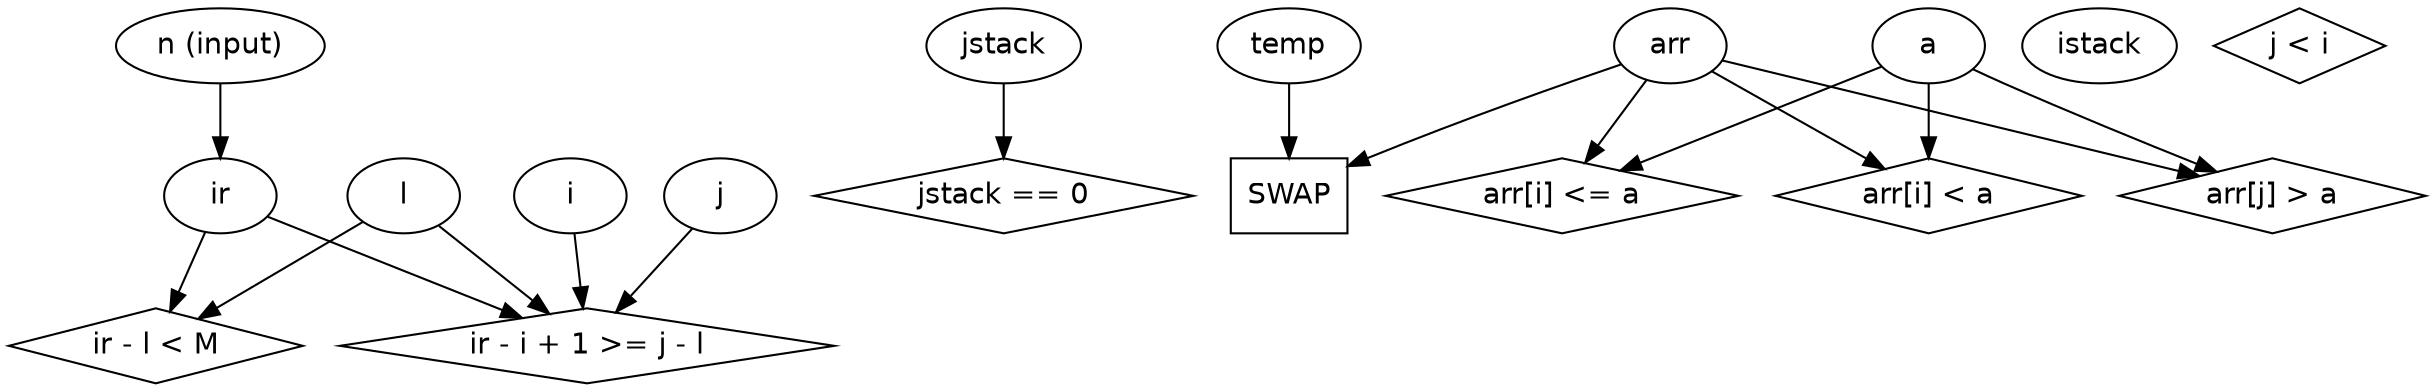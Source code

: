 digraph DFG {
    node [shape=ellipse, fontname="Helvetica"];
    edge [fontname="Helvetica"];

    // Variaveis e operacoes
    n [label="n (input)"];
    ir [label="ir"];
    l [label="l"];
    jstack [label="jstack"];
    arr [label="arr"];
    istack [label="istack"];
    temp [label="temp"];
    a [label="a"];

    // Operacoes
    op_cond1 [label="ir - l < M", shape=diamond];
    op_swap [label="SWAP", shape=box];
    op_cond2 [label="arr[i] <= a", shape=diamond];
    op_cond3 [label="jstack == 0", shape=diamond];
    op_cond4 [label="arr[i] < a", shape=diamond];
    op_cond5 [label="arr[j] > a", shape=diamond];
    op_cond6 [label="j < i", shape=diamond];
    op_cond7 [label="ir - i + 1 >= j - l", shape=diamond];

    // Fluxo de dados
    n -> ir;
    ir -> op_cond1;
    l -> op_cond1;
    arr -> op_swap;
    temp -> op_swap;
    arr -> op_cond2;
    a -> op_cond2;
    jstack -> op_cond3;
    arr -> op_cond4;
    a -> op_cond4;
    arr -> op_cond5;
    a -> op_cond5;
    ir -> op_cond7;
    i -> op_cond7;
    j -> op_cond7;
    l -> op_cond7;
}
